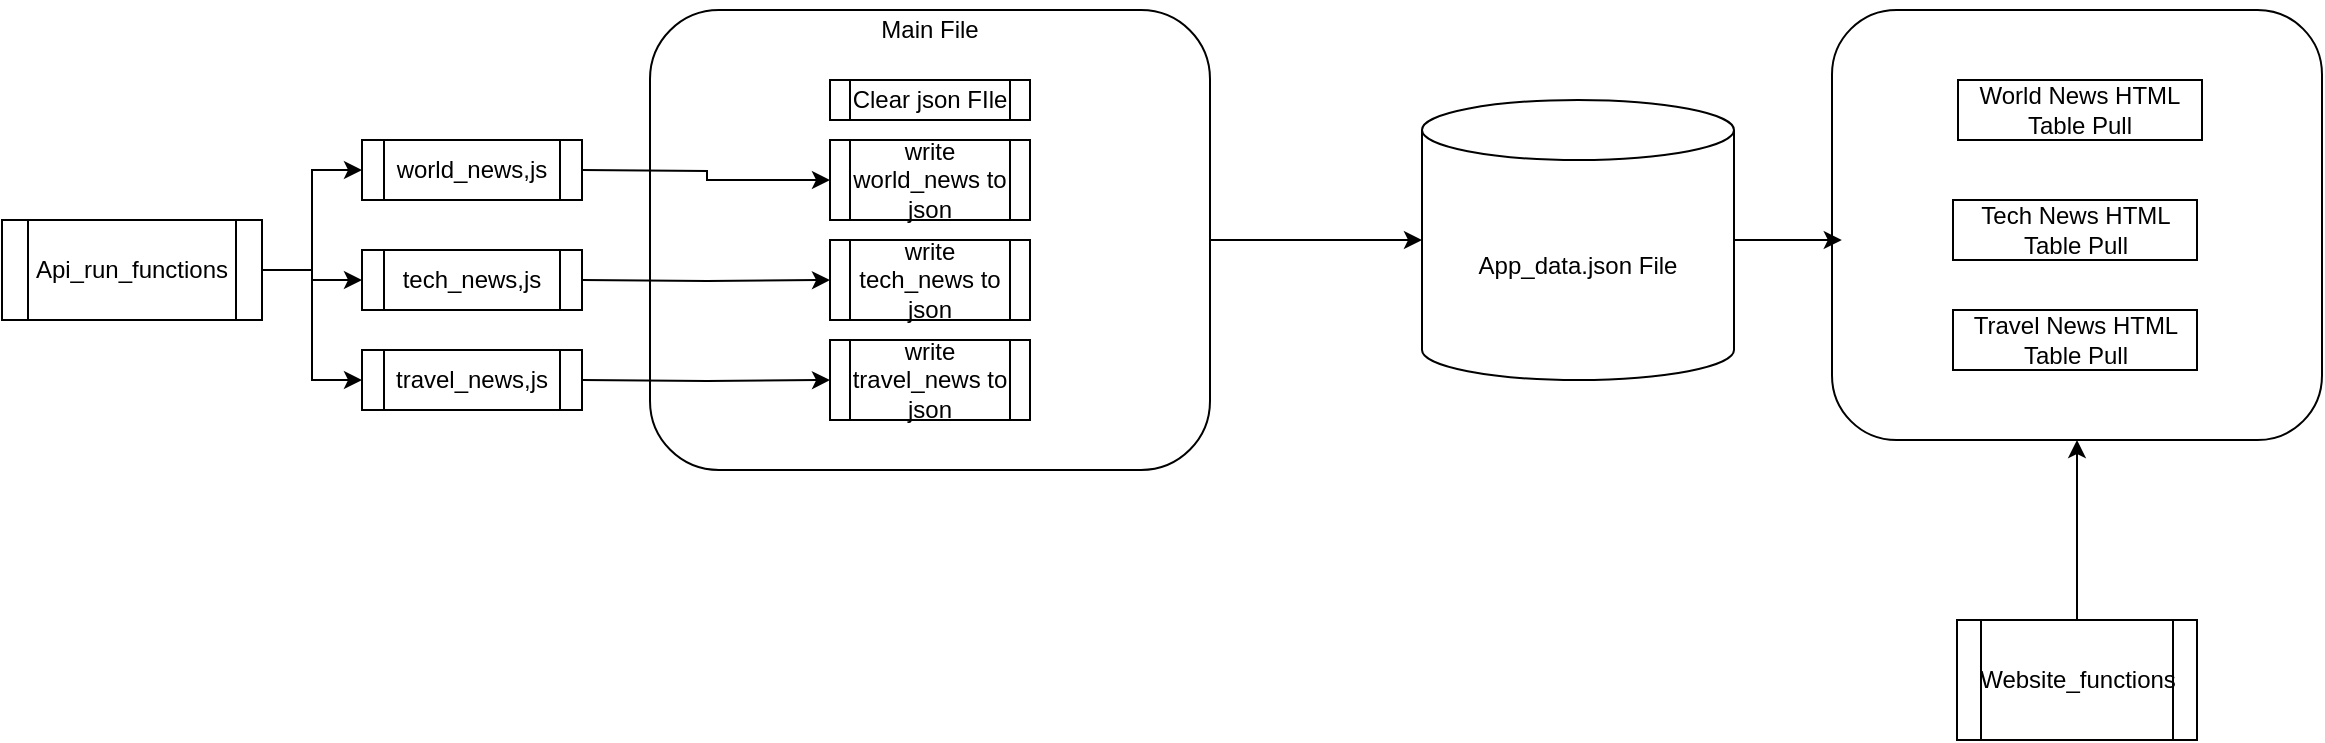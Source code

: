 <mxfile version="26.2.13">
  <diagram id="C5RBs43oDa-KdzZeNtuy" name="Page-1">
    <mxGraphModel dx="2017" dy="648" grid="1" gridSize="10" guides="1" tooltips="1" connect="1" arrows="1" fold="1" page="1" pageScale="1" pageWidth="827" pageHeight="1169" math="0" shadow="0">
      <root>
        <mxCell id="WIyWlLk6GJQsqaUBKTNV-0" />
        <mxCell id="WIyWlLk6GJQsqaUBKTNV-1" parent="WIyWlLk6GJQsqaUBKTNV-0" />
        <mxCell id="wfYmzi1HM81kwz6jv-So-7" style="edgeStyle=orthogonalEdgeStyle;rounded=0;orthogonalLoop=1;jettySize=auto;html=1;" edge="1" parent="WIyWlLk6GJQsqaUBKTNV-1" source="wfYmzi1HM81kwz6jv-So-0" target="wfYmzi1HM81kwz6jv-So-6">
          <mxGeometry relative="1" as="geometry" />
        </mxCell>
        <mxCell id="wfYmzi1HM81kwz6jv-So-0" value="" style="rounded=1;whiteSpace=wrap;html=1;fontSize=12;glass=0;strokeWidth=1;shadow=0;" vertex="1" parent="WIyWlLk6GJQsqaUBKTNV-1">
          <mxGeometry x="274" y="35" width="280" height="230" as="geometry" />
        </mxCell>
        <mxCell id="wfYmzi1HM81kwz6jv-So-1" value="Clear json FIle" style="shape=process;whiteSpace=wrap;html=1;backgroundOutline=1;" vertex="1" parent="WIyWlLk6GJQsqaUBKTNV-1">
          <mxGeometry x="364" y="70" width="100" height="20" as="geometry" />
        </mxCell>
        <mxCell id="wfYmzi1HM81kwz6jv-So-2" value="write world_news to json" style="shape=process;whiteSpace=wrap;html=1;backgroundOutline=1;" vertex="1" parent="WIyWlLk6GJQsqaUBKTNV-1">
          <mxGeometry x="364" y="100" width="100" height="40" as="geometry" />
        </mxCell>
        <mxCell id="wfYmzi1HM81kwz6jv-So-4" value="write tech_news to json" style="shape=process;whiteSpace=wrap;html=1;backgroundOutline=1;" vertex="1" parent="WIyWlLk6GJQsqaUBKTNV-1">
          <mxGeometry x="364" y="150" width="100" height="40" as="geometry" />
        </mxCell>
        <mxCell id="wfYmzi1HM81kwz6jv-So-5" value="write travel_news to json" style="shape=process;whiteSpace=wrap;html=1;backgroundOutline=1;" vertex="1" parent="WIyWlLk6GJQsqaUBKTNV-1">
          <mxGeometry x="364" y="200" width="100" height="40" as="geometry" />
        </mxCell>
        <mxCell id="wfYmzi1HM81kwz6jv-So-6" value="App_data.json File" style="shape=cylinder3;whiteSpace=wrap;html=1;boundedLbl=1;backgroundOutline=1;size=15;" vertex="1" parent="WIyWlLk6GJQsqaUBKTNV-1">
          <mxGeometry x="660" y="80" width="156" height="140" as="geometry" />
        </mxCell>
        <mxCell id="wfYmzi1HM81kwz6jv-So-32" style="edgeStyle=orthogonalEdgeStyle;rounded=0;orthogonalLoop=1;jettySize=auto;html=1;entryX=0.5;entryY=1;entryDx=0;entryDy=0;" edge="1" parent="WIyWlLk6GJQsqaUBKTNV-1" source="wfYmzi1HM81kwz6jv-So-8" target="wfYmzi1HM81kwz6jv-So-31">
          <mxGeometry relative="1" as="geometry" />
        </mxCell>
        <mxCell id="wfYmzi1HM81kwz6jv-So-8" value="Website_functions" style="shape=process;whiteSpace=wrap;html=1;backgroundOutline=1;" vertex="1" parent="WIyWlLk6GJQsqaUBKTNV-1">
          <mxGeometry x="927.5" y="340" width="120" height="60" as="geometry" />
        </mxCell>
        <mxCell id="wfYmzi1HM81kwz6jv-So-28" style="edgeStyle=orthogonalEdgeStyle;rounded=0;orthogonalLoop=1;jettySize=auto;html=1;entryX=0;entryY=0.5;entryDx=0;entryDy=0;" edge="1" parent="WIyWlLk6GJQsqaUBKTNV-1" source="wfYmzi1HM81kwz6jv-So-10" target="wfYmzi1HM81kwz6jv-So-27">
          <mxGeometry relative="1" as="geometry" />
        </mxCell>
        <mxCell id="wfYmzi1HM81kwz6jv-So-29" style="edgeStyle=orthogonalEdgeStyle;rounded=0;orthogonalLoop=1;jettySize=auto;html=1;entryX=0;entryY=0.5;entryDx=0;entryDy=0;" edge="1" parent="WIyWlLk6GJQsqaUBKTNV-1" source="wfYmzi1HM81kwz6jv-So-10" target="wfYmzi1HM81kwz6jv-So-25">
          <mxGeometry relative="1" as="geometry" />
        </mxCell>
        <mxCell id="wfYmzi1HM81kwz6jv-So-30" style="edgeStyle=orthogonalEdgeStyle;rounded=0;orthogonalLoop=1;jettySize=auto;html=1;entryX=0;entryY=0.5;entryDx=0;entryDy=0;" edge="1" parent="WIyWlLk6GJQsqaUBKTNV-1" source="wfYmzi1HM81kwz6jv-So-10" target="wfYmzi1HM81kwz6jv-So-24">
          <mxGeometry relative="1" as="geometry" />
        </mxCell>
        <mxCell id="wfYmzi1HM81kwz6jv-So-10" value="Api_run_functions" style="shape=process;whiteSpace=wrap;html=1;backgroundOutline=1;" vertex="1" parent="WIyWlLk6GJQsqaUBKTNV-1">
          <mxGeometry x="-50" y="140" width="130" height="50" as="geometry" />
        </mxCell>
        <mxCell id="wfYmzi1HM81kwz6jv-So-17" style="edgeStyle=orthogonalEdgeStyle;rounded=0;orthogonalLoop=1;jettySize=auto;html=1;entryX=0;entryY=0.5;entryDx=0;entryDy=0;" edge="1" parent="WIyWlLk6GJQsqaUBKTNV-1" target="wfYmzi1HM81kwz6jv-So-2">
          <mxGeometry relative="1" as="geometry">
            <mxPoint x="240" y="115" as="sourcePoint" />
          </mxGeometry>
        </mxCell>
        <mxCell id="wfYmzi1HM81kwz6jv-So-16" style="edgeStyle=orthogonalEdgeStyle;rounded=0;orthogonalLoop=1;jettySize=auto;html=1;" edge="1" parent="WIyWlLk6GJQsqaUBKTNV-1" target="wfYmzi1HM81kwz6jv-So-4">
          <mxGeometry relative="1" as="geometry">
            <mxPoint x="240" y="170" as="sourcePoint" />
          </mxGeometry>
        </mxCell>
        <mxCell id="wfYmzi1HM81kwz6jv-So-19" style="edgeStyle=orthogonalEdgeStyle;rounded=0;orthogonalLoop=1;jettySize=auto;html=1;entryX=0;entryY=0.5;entryDx=0;entryDy=0;" edge="1" parent="WIyWlLk6GJQsqaUBKTNV-1" target="wfYmzi1HM81kwz6jv-So-5">
          <mxGeometry relative="1" as="geometry">
            <mxPoint x="240" y="220" as="sourcePoint" />
          </mxGeometry>
        </mxCell>
        <mxCell id="wfYmzi1HM81kwz6jv-So-23" value="Main File" style="text;html=1;align=center;verticalAlign=middle;whiteSpace=wrap;rounded=0;" vertex="1" parent="WIyWlLk6GJQsqaUBKTNV-1">
          <mxGeometry x="384" y="30" width="60" height="30" as="geometry" />
        </mxCell>
        <mxCell id="wfYmzi1HM81kwz6jv-So-24" value="travel_news,js" style="shape=process;whiteSpace=wrap;html=1;backgroundOutline=1;" vertex="1" parent="WIyWlLk6GJQsqaUBKTNV-1">
          <mxGeometry x="130" y="205" width="110" height="30" as="geometry" />
        </mxCell>
        <mxCell id="wfYmzi1HM81kwz6jv-So-25" value="tech_news,js" style="shape=process;whiteSpace=wrap;html=1;backgroundOutline=1;" vertex="1" parent="WIyWlLk6GJQsqaUBKTNV-1">
          <mxGeometry x="130" y="155" width="110" height="30" as="geometry" />
        </mxCell>
        <mxCell id="wfYmzi1HM81kwz6jv-So-27" value="world_news,js" style="shape=process;whiteSpace=wrap;html=1;backgroundOutline=1;" vertex="1" parent="WIyWlLk6GJQsqaUBKTNV-1">
          <mxGeometry x="130" y="100" width="110" height="30" as="geometry" />
        </mxCell>
        <mxCell id="wfYmzi1HM81kwz6jv-So-31" value="" style="rounded=1;whiteSpace=wrap;html=1;" vertex="1" parent="WIyWlLk6GJQsqaUBKTNV-1">
          <mxGeometry x="865" y="35" width="245" height="215" as="geometry" />
        </mxCell>
        <mxCell id="wfYmzi1HM81kwz6jv-So-33" style="edgeStyle=orthogonalEdgeStyle;rounded=0;orthogonalLoop=1;jettySize=auto;html=1;entryX=0.02;entryY=0.535;entryDx=0;entryDy=0;entryPerimeter=0;" edge="1" parent="WIyWlLk6GJQsqaUBKTNV-1" source="wfYmzi1HM81kwz6jv-So-6" target="wfYmzi1HM81kwz6jv-So-31">
          <mxGeometry relative="1" as="geometry" />
        </mxCell>
        <mxCell id="wfYmzi1HM81kwz6jv-So-34" value="World News HTML Table Pull" style="rounded=0;whiteSpace=wrap;html=1;" vertex="1" parent="WIyWlLk6GJQsqaUBKTNV-1">
          <mxGeometry x="928" y="70" width="122" height="30" as="geometry" />
        </mxCell>
        <mxCell id="wfYmzi1HM81kwz6jv-So-35" value="Travel News HTML Table Pull" style="rounded=0;whiteSpace=wrap;html=1;" vertex="1" parent="WIyWlLk6GJQsqaUBKTNV-1">
          <mxGeometry x="925.5" y="185" width="122" height="30" as="geometry" />
        </mxCell>
        <mxCell id="wfYmzi1HM81kwz6jv-So-36" value="Tech News HTML Table Pull" style="rounded=0;whiteSpace=wrap;html=1;" vertex="1" parent="WIyWlLk6GJQsqaUBKTNV-1">
          <mxGeometry x="925.5" y="130" width="122" height="30" as="geometry" />
        </mxCell>
      </root>
    </mxGraphModel>
  </diagram>
</mxfile>

